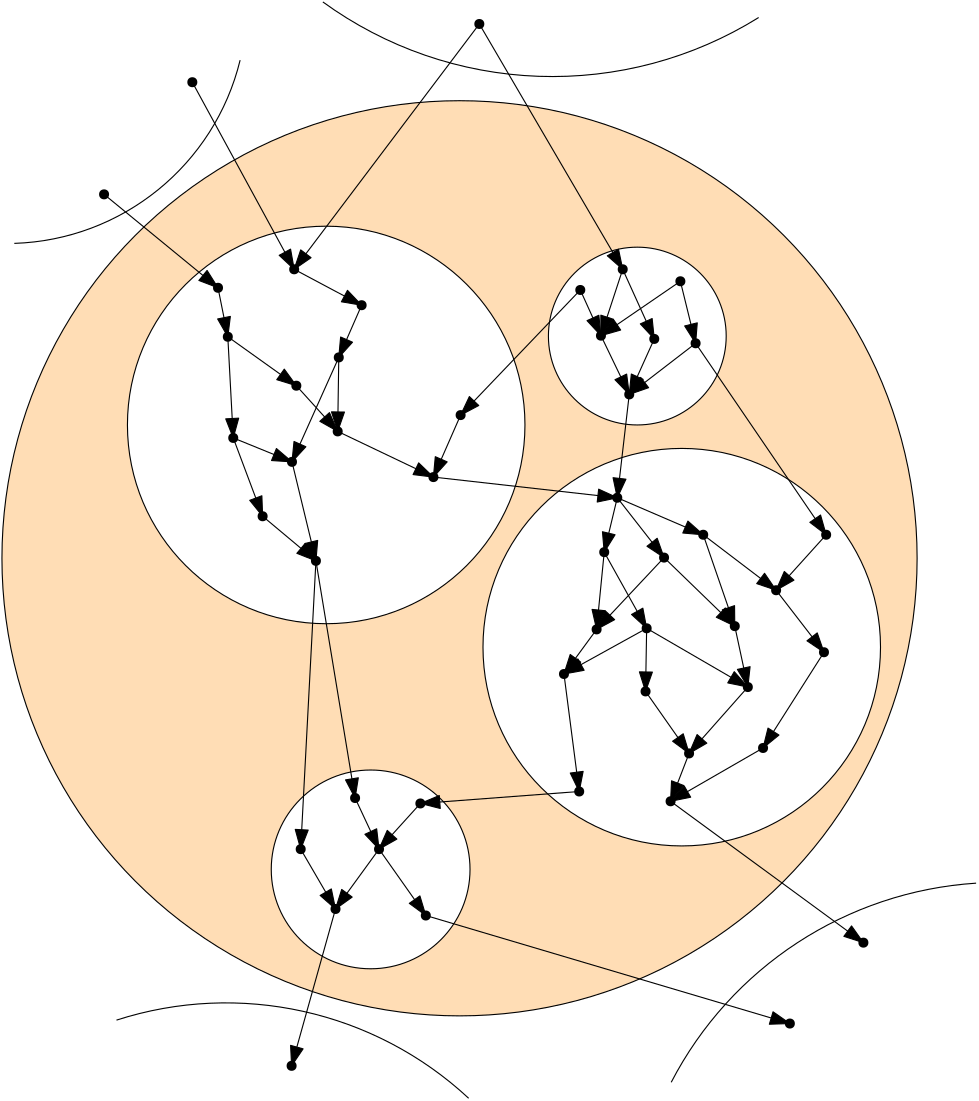 <?xml version="1.0"?>
<!DOCTYPE ipe SYSTEM "ipe.dtd">
<ipe version="70206" creator="Ipe 7.2.7">
<info created="D:20190204093551" modified="D:20190204093551"/>
<ipestyle name="basic">
<symbol name="arrow/arc(spx)">
<path stroke="sym-stroke" fill="sym-stroke" pen="sym-pen">
0 0 m
-1 0.333 l
-1 -0.333 l
h
</path>
</symbol>
<symbol name="arrow/farc(spx)">
<path stroke="sym-stroke" fill="white" pen="sym-pen">
0 0 m
-1 0.333 l
-1 -0.333 l
h
</path>
</symbol>
<symbol name="arrow/ptarc(spx)">
<path stroke="sym-stroke" fill="sym-stroke" pen="sym-pen">
0 0 m
-1 0.333 l
-0.8 0 l
-1 -0.333 l
h
</path>
</symbol>
<symbol name="arrow/fptarc(spx)">
<path stroke="sym-stroke" fill="white" pen="sym-pen">
0 0 m
-1 0.333 l
-0.8 0 l
-1 -0.333 l
h
</path>
</symbol>
<symbol name="mark/circle(sx)" transformations="translations">
<path fill="sym-stroke">
0.6 0 0 0.6 0 0 e
0.4 0 0 0.4 0 0 e
</path>
</symbol>
<symbol name="mark/disk(sx)" transformations="translations">
<path fill="sym-stroke">
0.6 0 0 0.6 0 0 e
</path>
</symbol>
<symbol name="mark/fdisk(sfx)" transformations="translations">
<group>
<path fill="sym-fill">
0.5 0 0 0.5 0 0 e
</path>
<path fill="sym-stroke" fillrule="eofill">
0.6 0 0 0.6 0 0 e
0.4 0 0 0.4 0 0 e
</path>
</group>
</symbol>
<symbol name="mark/box(sx)" transformations="translations">
<path fill="sym-stroke" fillrule="eofill">
-0.6 -0.6 m
0.6 -0.6 l
0.6 0.6 l
-0.6 0.6 l
h
-0.4 -0.4 m
0.4 -0.4 l
0.4 0.4 l
-0.4 0.4 l
h
</path>
</symbol>
<symbol name="mark/square(sx)" transformations="translations">
<path fill="sym-stroke">
-0.6 -0.6 m
0.6 -0.6 l
0.6 0.6 l
-0.6 0.6 l
h
</path>
</symbol>
<symbol name="mark/fsquare(sfx)" transformations="translations">
<group>
<path fill="sym-fill">
-0.5 -0.5 m
0.5 -0.5 l
0.5 0.5 l
-0.5 0.5 l
h
</path>
<path fill="sym-stroke" fillrule="eofill">
-0.6 -0.6 m
0.6 -0.6 l
0.6 0.6 l
-0.6 0.6 l
h
-0.4 -0.4 m
0.4 -0.4 l
0.4 0.4 l
-0.4 0.4 l
h
</path>
</group>
</symbol>
<symbol name="mark/cross(sx)" transformations="translations">
<group>
<path fill="sym-stroke">
-0.43 -0.57 m
0.57 0.43 l
0.43 0.57 l
-0.57 -0.43 l
h
</path>
<path fill="sym-stroke">
-0.43 0.57 m
0.57 -0.43 l
0.43 -0.57 l
-0.57 0.43 l
h
</path>
</group>
</symbol>
<symbol name="arrow/fnormal(spx)">
<path stroke="sym-stroke" fill="white" pen="sym-pen">
0 0 m
-1 0.333 l
-1 -0.333 l
h
</path>
</symbol>
<symbol name="arrow/pointed(spx)">
<path stroke="sym-stroke" fill="sym-stroke" pen="sym-pen">
0 0 m
-1 0.333 l
-0.8 0 l
-1 -0.333 l
h
</path>
</symbol>
<symbol name="arrow/fpointed(spx)">
<path stroke="sym-stroke" fill="white" pen="sym-pen">
0 0 m
-1 0.333 l
-0.8 0 l
-1 -0.333 l
h
</path>
</symbol>
<symbol name="arrow/linear(spx)">
<path stroke="sym-stroke" pen="sym-pen">
-1 0.333 m
0 0 l
-1 -0.333 l
</path>
</symbol>
<symbol name="arrow/fdouble(spx)">
<path stroke="sym-stroke" fill="white" pen="sym-pen">
0 0 m
-1 0.333 l
-1 -0.333 l
h
-1 0 m
-2 0.333 l
-2 -0.333 l
h
</path>
</symbol>
<symbol name="arrow/double(spx)">
<path stroke="sym-stroke" fill="sym-stroke" pen="sym-pen">
0 0 m
-1 0.333 l
-1 -0.333 l
h
-1 0 m
-2 0.333 l
-2 -0.333 l
h
</path>
</symbol>
<pen name="heavier" value="0.8"/>
<pen name="fat" value="1.2"/>
<pen name="ultrafat" value="2"/>
<symbolsize name="large" value="5"/>
<symbolsize name="small" value="2"/>
<symbolsize name="tiny" value="1.1"/>
<arrowsize name="large" value="10"/>
<arrowsize name="small" value="5"/>
<arrowsize name="tiny" value="3"/>
<color name="red" value="1 0 0"/>
<color name="green" value="0 1 0"/>
<color name="blue" value="0 0 1"/>
<color name="yellow" value="1 1 0"/>
<color name="orange" value="1 0.647 0"/>
<color name="gold" value="1 0.843 0"/>
<color name="purple" value="0.627 0.125 0.941"/>
<color name="gray" value="0.745"/>
<color name="brown" value="0.647 0.165 0.165"/>
<color name="navy" value="0 0 0.502"/>
<color name="pink" value="1 0.753 0.796"/>
<color name="seagreen" value="0.18 0.545 0.341"/>
<color name="turquoise" value="0.251 0.878 0.816"/>
<color name="violet" value="0.933 0.51 0.933"/>
<color name="darkblue" value="0 0 0.545"/>
<color name="darkcyan" value="0 0.545 0.545"/>
<color name="darkgray" value="0.663"/>
<color name="darkgreen" value="0 0.392 0"/>
<color name="darkmagenta" value="0.545 0 0.545"/>
<color name="darkorange" value="1 0.549 0"/>
<color name="darkred" value="0.545 0 0"/>
<color name="lightblue" value="0.678 0.847 0.902"/>
<color name="lightcyan" value="0.878 1 1"/>
<color name="lightgray" value="0.827"/>
<color name="lightgreen" value="0.565 0.933 0.565"/>
<color name="lightyellow" value="1 1 0.878"/>
<dashstyle name="dashed" value="[4] 0"/>
<dashstyle name="dotted" value="[1 3] 0"/>
<dashstyle name="dash dotted" value="[4 2 1 2] 0"/>
<dashstyle name="dash dot dotted" value="[4 2 1 2 1 2] 0"/>
<textsize name="large" value="\large"/>
<textsize name="Large" value="\Large"/>
<textsize name="LARGE" value="\LARGE"/>
<textsize name="huge" value="\huge"/>
<textsize name="Huge" value="\Huge"/>
<textsize name="small" value="\small"/>
<textsize name="footnote" value="\footnotesize"/>
<textsize name="tiny" value="\tiny"/>
<textstyle name="center" begin="\begin{center}" end="\end{center}"/>
<textstyle name="itemize" begin="\begin{itemize}" end="\end{itemize}"/>
<textstyle name="item" begin="\begin{itemize}\item{}" end="\end{itemize}"/>
<gridsize name="4 pts" value="4"/>
<gridsize name="8 pts (~3 mm)" value="8"/>
<gridsize name="16 pts (~6 mm)" value="16"/>
<gridsize name="32 pts (~12 mm)" value="32"/>
<gridsize name="10 pts (~3.5 mm)" value="10"/>
<gridsize name="20 pts (~7 mm)" value="20"/>
<gridsize name="14 pts (~5 mm)" value="14"/>
<gridsize name="28 pts (~10 mm)" value="28"/>
<gridsize name="56 pts (~20 mm)" value="56"/>
<anglesize name="90 deg" value="90"/>
<anglesize name="60 deg" value="60"/>
<anglesize name="45 deg" value="45"/>
<anglesize name="30 deg" value="30"/>
<anglesize name="22.5 deg" value="22.5"/>
<opacity name="10%" value="0.1"/>
<opacity name="30%" value="0.3"/>
<opacity name="50%" value="0.5"/>
<opacity name="75%" value="0.75"/>
<tiling name="falling" angle="-60" step="4" width="1"/>
<tiling name="rising" angle="30" step="4" width="1"/>
</ipestyle>
<page>
<layer name="alpha"/>
<view layers="alpha" active="alpha"/>
<path layer="alpha" matrix="1 0 0 1 77.4398 4.63315" stroke="black" fill="1 0.867 0.71">
164.73 0 0 164.73 128 624 e
</path>
<path matrix="1 0 0 1 77.4398 -11.3669" stroke="black" fill="white">
71.5542 0 0 71.5542 208 608 e
</path>
<path matrix="1 0 0 1 93.4398 -27.3669" stroke="black" fill="white">
71.5542 0 0 71.5542 64 704 e
</path>
<path matrix="1 0 0 1 77.4398 4.63315" stroke="black" fill="white">
32 0 0 32 192 704 e
</path>
<path matrix="1 0 0 1 77.4398 4.63315" stroke="black" fill="white">
35.7771 0 0 35.7771 96 512 e
</path>
<use matrix="1 0 0 1 77.4398 4.63315" name="mark/disk(sx)" pos="68.4712 728.034" size="normal" stroke="black"/>
<use matrix="1 0 0 1 77.4398 4.63315" name="mark/disk(sx)" pos="92.7531 715.11" size="normal" stroke="black"/>
<use matrix="1 0 0 1 77.4398 4.63315" name="mark/disk(sx)" pos="84.5286 696.311" size="normal" stroke="black"/>
<use matrix="1 0 0 1 77.4398 4.63315" name="mark/disk(sx)" pos="69.2544 686.128" size="normal" stroke="black"/>
<use matrix="1 0 0 1 77.4398 4.63315" name="mark/disk(sx)" pos="84.1369 669.679" size="normal" stroke="black"/>
<use matrix="1 0 0 1 77.4398 4.63315" name="mark/disk(sx)" pos="128.393 675.554" size="normal" stroke="black"/>
<use matrix="1 0 0 1 77.4398 4.63315" name="mark/disk(sx)" pos="118.602 653.23" size="normal" stroke="black"/>
<use matrix="1 0 0 1 77.4398 4.63315" name="mark/disk(sx)" pos="76.304 623.074" size="normal" stroke="black"/>
<use matrix="1 0 0 1 77.4398 4.63315" name="mark/disk(sx)" pos="44.5809 703.752" size="normal" stroke="black"/>
<use matrix="1 0 0 1 77.4398 4.63315" name="mark/disk(sx)" pos="46.5391 667.329" size="normal" stroke="black"/>
<use matrix="1 0 0 1 77.4398 4.63315" name="mark/disk(sx)" pos="41.0561 721.376" size="normal" stroke="black"/>
<use matrix="1 0 0 1 77.4398 4.63315" name="mark/disk(sx)" pos="67.6879 658.713" size="normal" stroke="black"/>
<use matrix="1 0 0 1 77.4398 4.63315" name="mark/disk(sx)" pos="57.1135 639.131" size="normal" stroke="black"/>
<path matrix="1 0 0 1 77.4398 4.63315" stroke="black" fill="white" arrow="normal/normal">
68.4712 728.034 m
92.7531 715.11 l
</path>
<path matrix="1 0 0 1 77.4398 4.63315" stroke="black" fill="white" arrow="normal/normal">
92.7531 715.11 m
84.5286 696.311 l
</path>
<path matrix="1 0 0 1 77.4398 4.63315" stroke="black" fill="white" arrow="normal/normal">
84.5286 696.311 m
84.1369 669.679 l
</path>
<path matrix="1 0 0 1 77.4398 4.63315" stroke="black" fill="white" arrow="normal/normal">
84.1369 669.679 m
118.602 653.23 l
</path>
<path matrix="1 0 0 1 77.4398 4.63315" stroke="black" fill="white" arrow="normal/normal">
128.393 675.554 m
118.602 653.23 l
</path>
<path matrix="1 0 0 1 77.4398 4.63315" stroke="black" fill="white" arrow="normal/normal">
69.2544 686.128 m
84.1369 669.679 l
</path>
<path matrix="1 0 0 1 77.4398 4.63315" stroke="black" fill="white" arrow="normal/normal">
41.0561 721.376 m
44.5809 703.752 l
</path>
<path matrix="1 0 0 1 77.4398 4.63315" stroke="black" fill="white" arrow="normal/normal">
44.5809 703.752 m
69.2544 686.128 l
</path>
<path matrix="1 0 0 1 77.4398 4.63315" stroke="black" fill="white" arrow="normal/normal">
44.5809 703.752 m
46.5391 667.329 l
</path>
<path matrix="1 0 0 1 77.4398 4.63315" stroke="black" fill="white" arrow="normal/normal">
46.5391 667.329 m
67.6879 658.713 l
</path>
<path matrix="1 0 0 1 77.4398 4.63315" stroke="black" fill="white" arrow="normal/normal">
84.5286 696.311 m
67.6879 658.713 l
</path>
<path matrix="1 0 0 1 77.4398 4.63315" stroke="black" fill="white" arrow="normal/normal">
67.6879 658.713 m
76.304 623.074 l
</path>
<path matrix="1 0 0 1 77.4398 4.63315" stroke="black" fill="white" arrow="normal/normal">
46.5391 667.329 m
57.1135 639.131 l
</path>
<path matrix="1 0 0 1 77.4398 4.63315" stroke="black" fill="white" arrow="normal/normal">
57.1135 639.131 m
76.304 623.074 l
</path>
<use matrix="1 0 0 1 77.4398 4.63315" name="mark/disk(sx)" pos="186.748 728.034" size="normal" stroke="black"/>
<use matrix="1 0 0 1 77.4398 4.63315" name="mark/disk(sx)" pos="207.505 723.726" size="normal" stroke="black"/>
<use matrix="1 0 0 1 77.4398 4.63315" name="mark/disk(sx)" pos="171.474 720.593" size="normal" stroke="black"/>
<use matrix="1 0 0 1 77.4398 4.63315" name="mark/disk(sx)" pos="178.915 704.144" size="normal" stroke="black"/>
<use matrix="1 0 0 1 77.4398 4.63315" name="mark/disk(sx)" pos="198.105 702.969" size="normal" stroke="black"/>
<use matrix="1 0 0 1 77.4398 4.63315" name="mark/disk(sx)" pos="212.988 701.402" size="normal" stroke="black"/>
<use matrix="1 0 0 1 77.4398 4.63315" name="mark/disk(sx)" pos="189.098 682.995" size="normal" stroke="black"/>
<path matrix="1 0 0 1 77.4398 4.63315" stroke="black" fill="white" arrow="normal/normal">
186.748 728.034 m
198.105 702.969 l
</path>
<path matrix="1 0 0 1 77.4398 4.63315" stroke="black" fill="white" arrow="normal/normal">
186.748 728.034 m
178.915 704.144 l
</path>
<path matrix="1 0 0 1 77.4398 4.63315" stroke="black" fill="white" arrow="normal/normal">
171.474 720.593 m
178.915 704.144 l
</path>
<path matrix="1 0 0 1 77.4398 4.63315" stroke="black" fill="white" arrow="normal/normal">
207.505 723.726 m
178.915 704.144 l
</path>
<path matrix="1 0 0 1 77.4398 4.63315" stroke="black" fill="white" arrow="normal/normal">
207.505 723.726 m
212.988 701.402 l
</path>
<path matrix="1 0 0 1 77.4398 4.63315" stroke="black" fill="white" arrow="normal/normal">
212.988 701.402 m
189.098 682.995 l
</path>
<path matrix="1 0 0 1 77.4398 4.63315" stroke="black" fill="white" arrow="normal/normal">
178.915 704.144 m
189.098 682.995 l
</path>
<path matrix="1 0 0 1 77.4398 4.63315" stroke="black" fill="white" arrow="normal/normal">
198.105 702.969 m
189.098 682.995 l
</path>
<use matrix="1 0 0 1 77.4398 4.63315" name="mark/disk(sx)" pos="184.789 645.789" size="normal" stroke="black"/>
<use matrix="1 0 0 1 77.4398 4.63315" name="mark/disk(sx)" pos="201.63 624.249" size="normal" stroke="black"/>
<use matrix="1 0 0 1 77.4398 4.63315" name="mark/disk(sx)" pos="180.09 626.207" size="normal" stroke="black"/>
<use matrix="1 0 0 1 77.4398 4.63315" name="mark/disk(sx)" pos="215.729 632.473" size="normal" stroke="black"/>
<use matrix="1 0 0 1 77.4398 4.63315" name="mark/disk(sx)" pos="177.348 598.4" size="normal" stroke="black"/>
<use matrix="1 0 0 1 77.4398 4.63315" name="mark/disk(sx)" pos="195.364 598.792" size="normal" stroke="black"/>
<use matrix="1 0 0 1 77.4398 4.63315" name="mark/disk(sx)" pos="227.087 599.575" size="normal" stroke="black"/>
<use matrix="1 0 0 1 77.4398 4.63315" name="mark/disk(sx)" pos="241.969 612.499" size="normal" stroke="black"/>
<use matrix="1 0 0 1 77.4398 4.63315" name="mark/disk(sx)" pos="165.599 582.343" size="normal" stroke="black"/>
<use matrix="1 0 0 1 77.4398 4.63315" name="mark/disk(sx)" pos="194.972 576.076" size="normal" stroke="black"/>
<use matrix="1 0 0 1 77.4398 4.63315" name="mark/disk(sx)" pos="259.202 590.175" size="normal" stroke="black"/>
<use matrix="1 0 0 1 77.4398 4.63315" name="mark/disk(sx)" pos="231.787 577.643" size="normal" stroke="black"/>
<use matrix="1 0 0 1 77.4398 4.63315" name="mark/disk(sx)" pos="259.985 632.473" size="normal" stroke="black"/>
<use matrix="1 0 0 1 77.4398 4.63315" name="mark/disk(sx)" pos="237.27 555.711" size="normal" stroke="black"/>
<use matrix="1 0 0 1 77.4398 4.63315" name="mark/disk(sx)" pos="210.638 553.753" size="normal" stroke="black"/>
<use matrix="1 0 0 1 77.4398 4.63315" name="mark/disk(sx)" pos="171.082 540.045" size="normal" stroke="black"/>
<use matrix="1 0 0 1 77.4398 4.63315" name="mark/disk(sx)" pos="203.98 536.52" size="normal" stroke="black"/>
<path matrix="1 0 0 1 77.4398 4.63315" stroke="black" fill="white" arrow="normal/normal">
184.789 645.789 m
180.09 626.207 l
</path>
<path matrix="1 0 0 1 77.4398 4.63315" stroke="black" fill="white" arrow="normal/normal">
184.789 645.789 m
201.63 624.249 l
</path>
<path matrix="1 0 0 1 77.4398 4.63315" stroke="black" fill="white" arrow="normal/normal">
184.789 645.789 m
215.729 632.473 l
</path>
<path matrix="1 0 0 1 77.4398 4.63315" stroke="black" fill="white" arrow="normal/normal">
215.729 632.473 m
241.969 612.499 l
</path>
<path matrix="1 0 0 1 77.4398 4.63315" stroke="black" fill="white" arrow="normal/normal">
259.985 632.473 m
241.969 612.499 l
</path>
<path matrix="1 0 0 1 77.4398 4.63315" stroke="black" fill="white" arrow="normal/normal">
241.969 612.499 m
259.202 590.175 l
</path>
<path matrix="1 0 0 1 77.4398 4.63315" stroke="black" fill="white" arrow="normal/normal">
259.202 590.175 m
237.27 555.711 l
</path>
<path matrix="1 0 0 1 77.4398 4.63315" stroke="black" fill="white" arrow="normal/normal">
237.27 555.711 m
203.98 536.52 l
</path>
<path matrix="1 0 0 1 77.4398 4.63315" stroke="black" fill="white" arrow="normal/normal">
210.638 553.753 m
203.98 536.52 l
</path>
<path matrix="1 0 0 1 77.4398 4.63315" stroke="black" fill="white" arrow="normal/normal">
231.787 577.643 m
210.638 553.753 l
</path>
<path matrix="1 0 0 1 77.4398 4.63315" stroke="black" fill="white" arrow="normal/normal">
195.364 598.792 m
231.787 577.643 l
</path>
<path matrix="1 0 0 1 77.4398 4.63315" stroke="black" fill="white" arrow="normal/normal">
227.087 599.575 m
231.787 577.643 l
</path>
<path matrix="1 0 0 1 77.4398 4.63315" stroke="black" fill="white" arrow="normal/normal">
215.729 632.473 m
227.087 599.575 l
</path>
<path matrix="1 0 0 1 77.4398 4.63315" stroke="black" fill="white" arrow="normal/normal">
180.09 626.207 m
195.364 598.792 l
</path>
<path matrix="1 0 0 1 77.4398 4.63315" stroke="black" fill="white" arrow="normal/normal">
180.09 626.207 m
177.348 598.4 l
</path>
<path matrix="1 0 0 1 77.4398 4.63315" stroke="black" fill="white" arrow="normal/normal">
201.63 624.249 m
177.348 598.4 l
</path>
<path matrix="1 0 0 1 77.4398 4.63315" stroke="black" fill="white" arrow="normal/normal">
201.63 624.249 m
227.087 599.575 l
</path>
<path matrix="1 0 0 1 77.4398 4.63315" stroke="black" fill="white" arrow="normal/normal">
195.364 598.792 m
194.972 576.076 l
</path>
<path matrix="1 0 0 1 77.4398 4.63315" stroke="black" fill="white" arrow="normal/normal">
194.972 576.076 m
210.638 553.753 l
</path>
<path matrix="1 0 0 1 77.4398 4.63315" stroke="black" fill="white" arrow="normal/normal">
165.599 582.343 m
171.082 540.045 l
</path>
<path matrix="1 0 0 1 77.4398 4.63315" stroke="black" fill="white" arrow="normal/normal">
177.348 598.4 m
165.599 582.343 l
</path>
<path matrix="1 0 0 1 77.4398 4.63315" stroke="black" fill="white" arrow="normal/normal">
195.364 598.792 m
165.599 582.343 l
</path>
<path matrix="1 0 0 1 77.4398 4.63315" stroke="black" fill="white" arrow="normal/normal">
189.098 682.995 m
184.789 645.789 l
</path>
<path matrix="1 0 0 1 77.4398 4.63315" stroke="black" fill="white" arrow="normal/normal">
118.602 653.23 m
184.789 645.789 l
</path>
<path matrix="1 0 0 1 77.4398 4.63315" stroke="black" fill="white" arrow="normal/normal">
212.988 701.402 m
259.985 632.473 l
</path>
<path matrix="1 0 0 1 77.4398 4.63315" stroke="black" fill="white" arrow="normal/normal">
171.474 720.593 m
128.393 675.554 l
</path>
<use matrix="1 0 0 1 77.4398 4.63315" name="mark/disk(sx)" pos="90.4032 537.695" size="normal" stroke="black"/>
<use matrix="1 0 0 1 77.4398 4.63315" name="mark/disk(sx)" pos="113.902 535.737" size="normal" stroke="black"/>
<use matrix="1 0 0 1 77.4398 4.63315" name="mark/disk(sx)" pos="99.0194 519.288" size="normal" stroke="black"/>
<use matrix="1 0 0 1 77.4398 4.63315" name="mark/disk(sx)" pos="70.821 519.288" size="normal" stroke="black"/>
<use matrix="1 0 0 1 77.4398 4.63315" name="mark/disk(sx)" pos="83.3536 497.747" size="normal" stroke="black"/>
<use matrix="1 0 0 1 77.4398 4.63315" name="mark/disk(sx)" pos="115.86 495.398" size="normal" stroke="black"/>
<path matrix="1 0 0 1 77.4398 4.63315" stroke="black" fill="white" arrow="normal/normal">
90.4032 537.695 m
99.0194 519.288 l
</path>
<path matrix="1 0 0 1 77.4398 4.63315" stroke="black" fill="white" arrow="normal/normal">
113.902 535.737 m
99.0194 519.288 l
</path>
<path matrix="1 0 0 1 77.4398 4.63315" stroke="black" fill="white" arrow="normal/normal">
99.0194 519.288 m
115.86 495.398 l
</path>
<path matrix="1 0 0 1 77.4398 4.63315" stroke="black" fill="white" arrow="normal/normal">
99.0194 519.288 m
83.3536 497.747 l
</path>
<path matrix="1 0 0 1 77.4398 4.63315" stroke="black" fill="white" arrow="normal/normal">
70.821 519.288 m
83.3536 497.747 l
</path>
<path matrix="1 0 0 1 77.4398 4.63315" stroke="black" fill="white" arrow="normal/normal">
76.304 623.074 m
90.4032 537.695 l
</path>
<path matrix="1 0 0 1 77.4398 4.63315" stroke="black" fill="white" arrow="normal/normal">
76.304 623.074 m
70.821 519.288 l
</path>
<path matrix="1 0 0 1 77.4398 4.63315" stroke="black" fill="white" arrow="normal/normal">
171.082 540.045 m
113.902 535.737 l
</path>
<path stroke="black">
391.405 511.679 m
133.316 0 0 133.316 400.01 378.641 281.649 439.991 a
</path>
<path stroke="black">
208.727 434.239 m
128.323 0 0 128.323 121.359 340.252 81.9448 462.372 a
</path>
<path stroke="black">
156.24 828.917 m
140.439 0 0 140.439 238.842 942.496 313.128 823.312 a
</path>
<use name="mark/disk(sx)" pos="212.566 820.982" size="normal" stroke="black"/>
<path stroke="black">
126.455 807.964 m
86.5265 0 0 -86.5265 42.3962 828.482 45.1636 742 a
</path>
<use name="mark/disk(sx)" pos="109.246 800.022" size="normal" stroke="black"/>
<use name="mark/disk(sx)" pos="77.4757 759.647" size="normal" stroke="black"/>
<use name="mark/disk(sx)" pos="144.987 445.917" size="normal" stroke="black"/>
<use name="mark/disk(sx)" pos="350.832 490.263" size="normal" stroke="black"/>
<use name="mark/disk(sx)" pos="324.356 461.14" size="normal" stroke="black"/>
<path stroke="black" arrow="normal/normal">
212.566 820.982 m
145.911 732.667 l
</path>
<path stroke="black" arrow="normal/normal">
212.566 820.982 m
264.187 732.667 l
</path>
<path stroke="black" arrow="normal/normal">
109.246 800.022 m
145.911 732.667 l
</path>
<path stroke="black" arrow="normal/normal">
77.4757 759.647 m
118.496 726.009 l
</path>
<path stroke="black" arrow="normal/normal">
160.793 502.381 m
144.987 445.917 l
</path>
<path stroke="black" arrow="normal/normal">
281.42 541.153 m
350.832 490.263 l
</path>
<path stroke="black" arrow="normal/normal">
193.3 500.031 m
324.356 461.14 l
</path>
</page>
</ipe>
